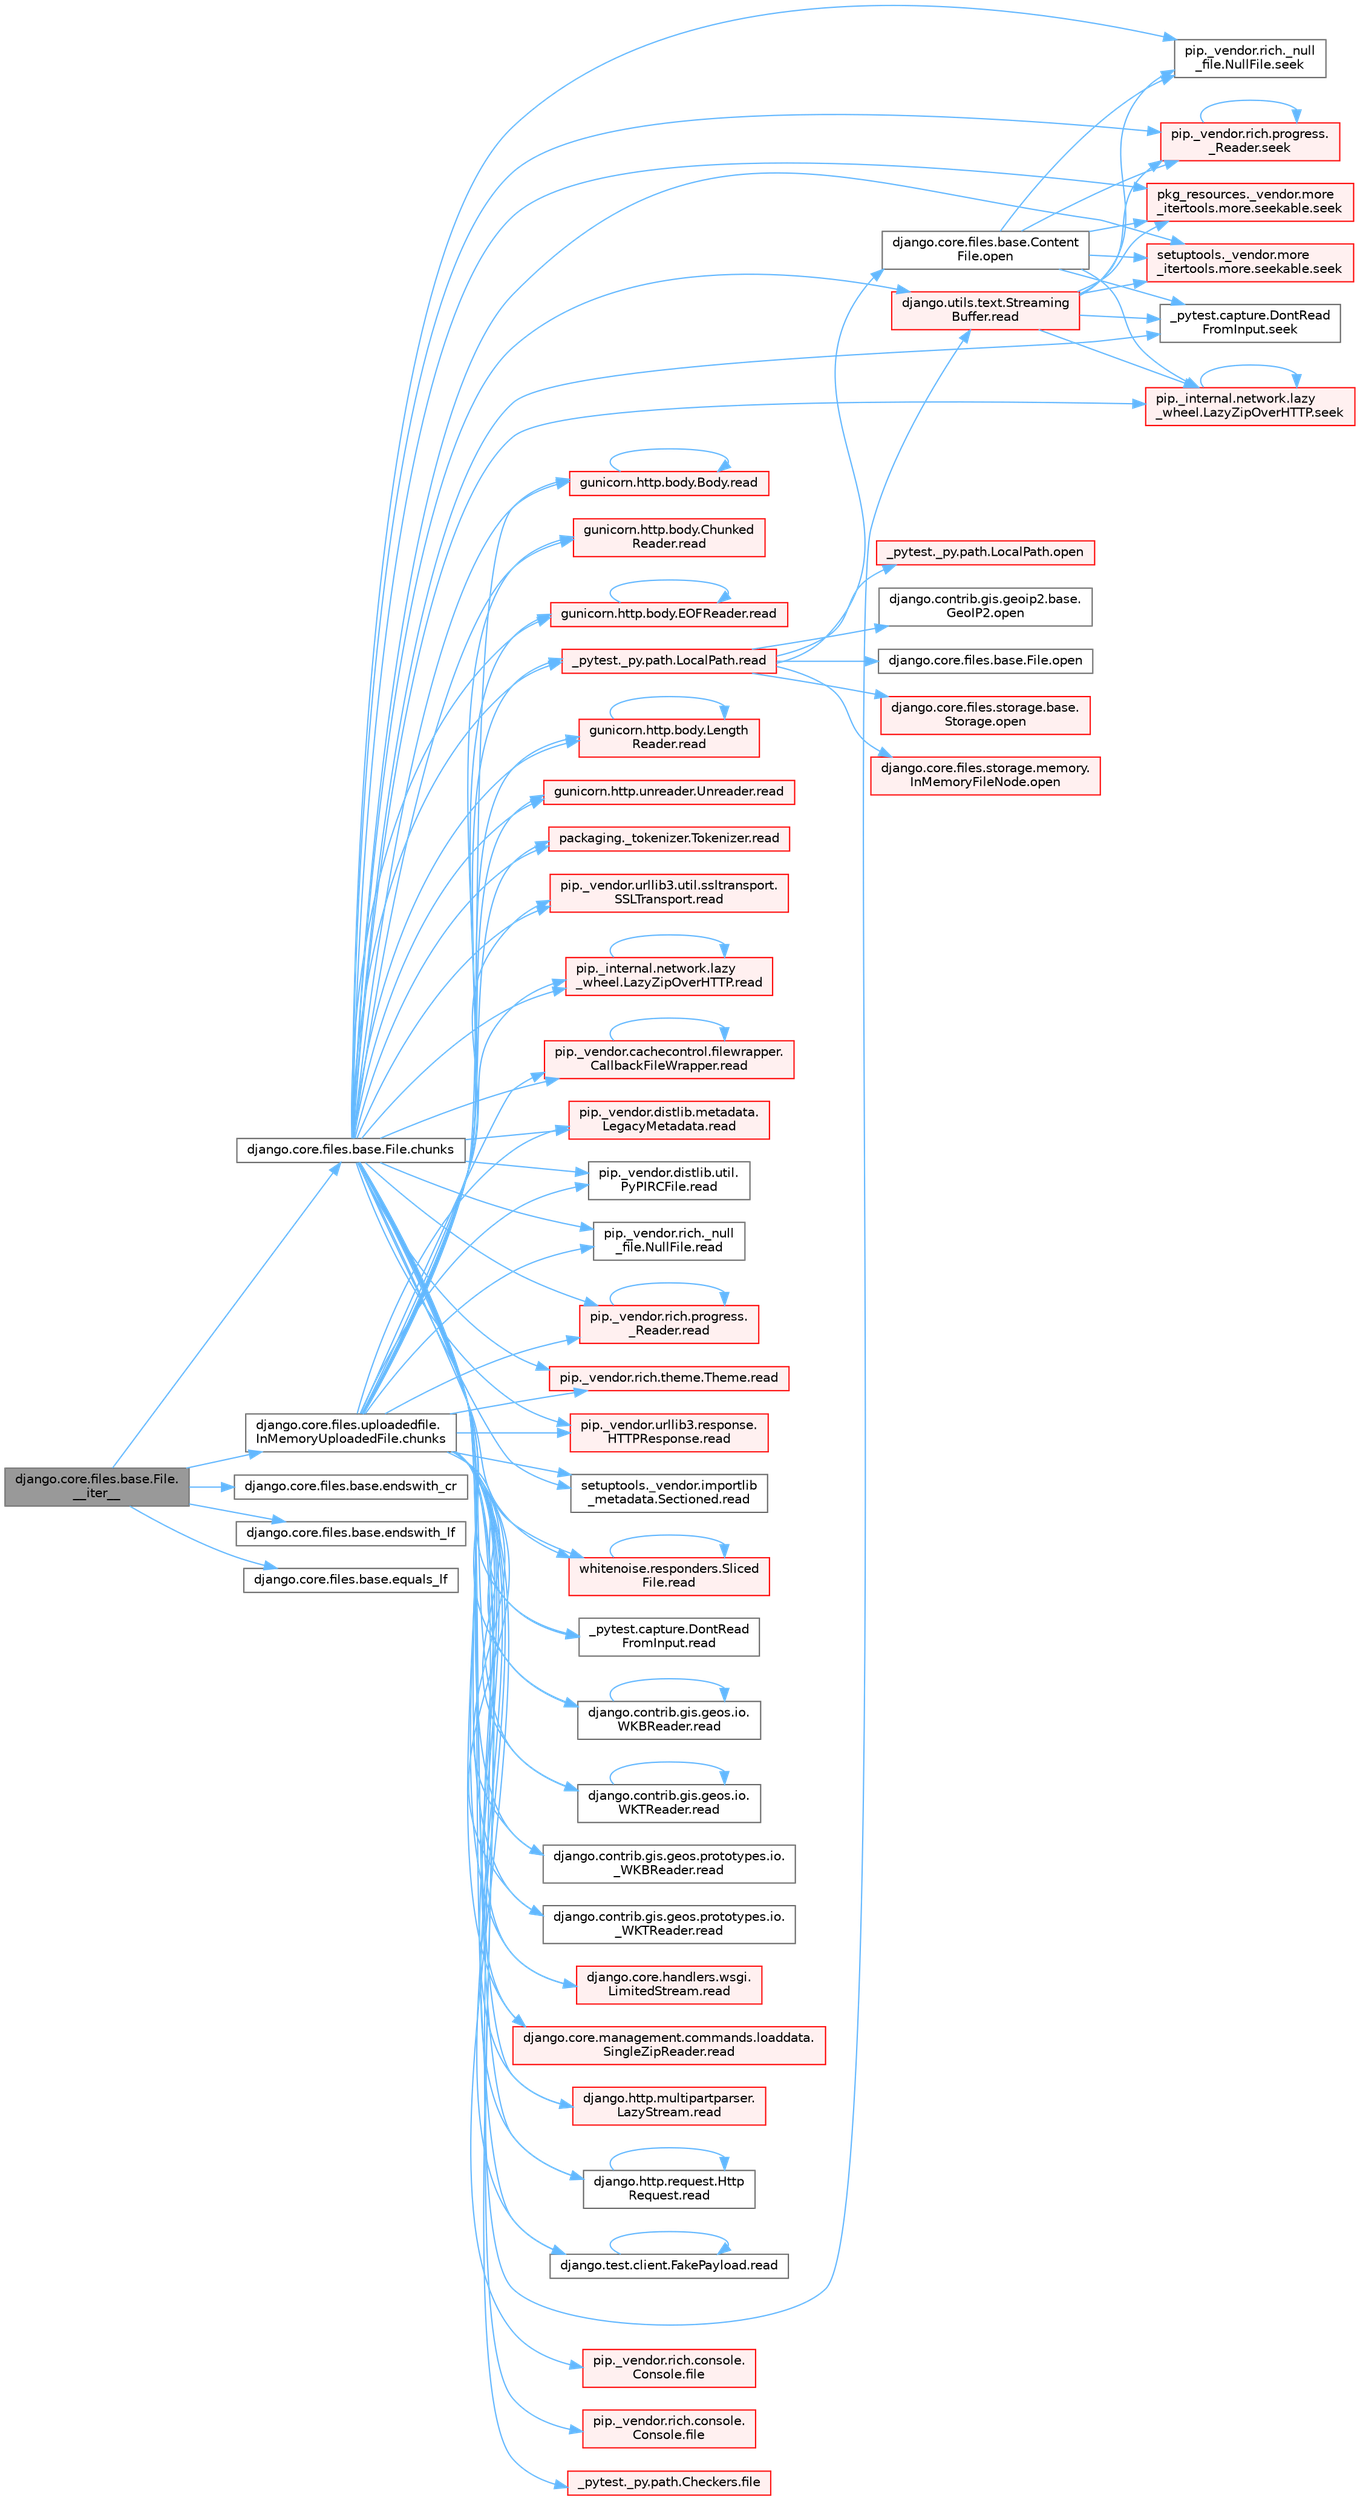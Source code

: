 digraph "django.core.files.base.File.__iter__"
{
 // LATEX_PDF_SIZE
  bgcolor="transparent";
  edge [fontname=Helvetica,fontsize=10,labelfontname=Helvetica,labelfontsize=10];
  node [fontname=Helvetica,fontsize=10,shape=box,height=0.2,width=0.4];
  rankdir="LR";
  Node1 [id="Node000001",label="django.core.files.base.File.\l__iter__",height=0.2,width=0.4,color="gray40", fillcolor="grey60", style="filled", fontcolor="black",tooltip=" "];
  Node1 -> Node2 [id="edge1_Node000001_Node000002",color="steelblue1",style="solid",tooltip=" "];
  Node2 [id="Node000002",label="django.core.files.base.File.chunks",height=0.2,width=0.4,color="grey40", fillcolor="white", style="filled",URL="$classdjango_1_1core_1_1files_1_1base_1_1_file.html#ad17ccdad55ee2a18e7b9e3911ee8ebcb",tooltip=" "];
  Node2 -> Node3 [id="edge2_Node000002_Node000003",color="steelblue1",style="solid",tooltip=" "];
  Node3 [id="Node000003",label="_pytest._py.path.LocalPath.read",height=0.2,width=0.4,color="red", fillcolor="#FFF0F0", style="filled",URL="$class__pytest_1_1__py_1_1path_1_1_local_path.html#a8640b65f715ce8a258379deb78a68fd8",tooltip=" "];
  Node3 -> Node4 [id="edge3_Node000003_Node000004",color="steelblue1",style="solid",tooltip=" "];
  Node4 [id="Node000004",label="_pytest._py.path.LocalPath.open",height=0.2,width=0.4,color="red", fillcolor="#FFF0F0", style="filled",URL="$class__pytest_1_1__py_1_1path_1_1_local_path.html#ac72dbda993b11dc52a738bfc6267dda0",tooltip=" "];
  Node3 -> Node301 [id="edge4_Node000003_Node000301",color="steelblue1",style="solid",tooltip=" "];
  Node301 [id="Node000301",label="django.contrib.gis.geoip2.base.\lGeoIP2.open",height=0.2,width=0.4,color="grey40", fillcolor="white", style="filled",URL="$classdjango_1_1contrib_1_1gis_1_1geoip2_1_1base_1_1_geo_i_p2.html#a39b20c40f1d3f4e4a37f9a4b8cd40e4d",tooltip=" "];
  Node3 -> Node302 [id="edge5_Node000003_Node000302",color="steelblue1",style="solid",tooltip=" "];
  Node302 [id="Node000302",label="django.core.files.base.Content\lFile.open",height=0.2,width=0.4,color="grey40", fillcolor="white", style="filled",URL="$classdjango_1_1core_1_1files_1_1base_1_1_content_file.html#a2d9c2fb349c078834c401c23b3b10250",tooltip=" "];
  Node302 -> Node83 [id="edge6_Node000302_Node000083",color="steelblue1",style="solid",tooltip=" "];
  Node83 [id="Node000083",label="_pytest.capture.DontRead\lFromInput.seek",height=0.2,width=0.4,color="grey40", fillcolor="white", style="filled",URL="$class__pytest_1_1capture_1_1_dont_read_from_input.html#ad64c2c2ee226dfd47d613334303ea339",tooltip=" "];
  Node302 -> Node84 [id="edge7_Node000302_Node000084",color="steelblue1",style="solid",tooltip=" "];
  Node84 [id="Node000084",label="pip._internal.network.lazy\l_wheel.LazyZipOverHTTP.seek",height=0.2,width=0.4,color="red", fillcolor="#FFF0F0", style="filled",URL="$classpip_1_1__internal_1_1network_1_1lazy__wheel_1_1_lazy_zip_over_h_t_t_p.html#ada98bb65dd121f36ea9da51a44a9e22f",tooltip=" "];
  Node84 -> Node84 [id="edge8_Node000084_Node000084",color="steelblue1",style="solid",tooltip=" "];
  Node302 -> Node85 [id="edge9_Node000302_Node000085",color="steelblue1",style="solid",tooltip=" "];
  Node85 [id="Node000085",label="pip._vendor.rich._null\l_file.NullFile.seek",height=0.2,width=0.4,color="grey40", fillcolor="white", style="filled",URL="$classpip_1_1__vendor_1_1rich_1_1__null__file_1_1_null_file.html#aba95a7be77f8ed1d9abc7643996bf6b0",tooltip=" "];
  Node302 -> Node86 [id="edge10_Node000302_Node000086",color="steelblue1",style="solid",tooltip=" "];
  Node86 [id="Node000086",label="pip._vendor.rich.progress.\l_Reader.seek",height=0.2,width=0.4,color="red", fillcolor="#FFF0F0", style="filled",URL="$classpip_1_1__vendor_1_1rich_1_1progress_1_1___reader.html#a8577bcef22b050ec6d7b7cb2ce1b9053",tooltip=" "];
  Node86 -> Node86 [id="edge11_Node000086_Node000086",color="steelblue1",style="solid",tooltip=" "];
  Node302 -> Node303 [id="edge12_Node000302_Node000303",color="steelblue1",style="solid",tooltip=" "];
  Node303 [id="Node000303",label="pkg_resources._vendor.more\l_itertools.more.seekable.seek",height=0.2,width=0.4,color="red", fillcolor="#FFF0F0", style="filled",URL="$classpkg__resources_1_1__vendor_1_1more__itertools_1_1more_1_1seekable.html#a43fb97405b207943d88386dbde476ab8",tooltip=" "];
  Node302 -> Node306 [id="edge13_Node000302_Node000306",color="steelblue1",style="solid",tooltip=" "];
  Node306 [id="Node000306",label="setuptools._vendor.more\l_itertools.more.seekable.seek",height=0.2,width=0.4,color="red", fillcolor="#FFF0F0", style="filled",URL="$classsetuptools_1_1__vendor_1_1more__itertools_1_1more_1_1seekable.html#a0b97c973a001206b613aceec779eae34",tooltip=" "];
  Node3 -> Node307 [id="edge14_Node000003_Node000307",color="steelblue1",style="solid",tooltip=" "];
  Node307 [id="Node000307",label="django.core.files.base.File.open",height=0.2,width=0.4,color="grey40", fillcolor="white", style="filled",URL="$classdjango_1_1core_1_1files_1_1base_1_1_file.html#a77453efc21bb631b97bff9f6aff27eb1",tooltip=" "];
  Node3 -> Node308 [id="edge15_Node000003_Node000308",color="steelblue1",style="solid",tooltip=" "];
  Node308 [id="Node000308",label="django.core.files.storage.base.\lStorage.open",height=0.2,width=0.4,color="red", fillcolor="#FFF0F0", style="filled",URL="$classdjango_1_1core_1_1files_1_1storage_1_1base_1_1_storage.html#a83f5a2f19c0564c4a1732f88b32c4b49",tooltip=" "];
  Node3 -> Node439 [id="edge16_Node000003_Node000439",color="steelblue1",style="solid",tooltip=" "];
  Node439 [id="Node000439",label="django.core.files.storage.memory.\lInMemoryFileNode.open",height=0.2,width=0.4,color="red", fillcolor="#FFF0F0", style="filled",URL="$classdjango_1_1core_1_1files_1_1storage_1_1memory_1_1_in_memory_file_node.html#a5c6b58cc9c725338da58591f6c689798",tooltip=" "];
  Node2 -> Node27 [id="edge17_Node000002_Node000027",color="steelblue1",style="solid",tooltip=" "];
  Node27 [id="Node000027",label="_pytest.capture.DontRead\lFromInput.read",height=0.2,width=0.4,color="grey40", fillcolor="white", style="filled",URL="$class__pytest_1_1capture_1_1_dont_read_from_input.html#abe84d6d5626bed2fa4f52408d2b95d3f",tooltip=" "];
  Node2 -> Node28 [id="edge18_Node000002_Node000028",color="steelblue1",style="solid",tooltip=" "];
  Node28 [id="Node000028",label="django.contrib.gis.geos.io.\lWKBReader.read",height=0.2,width=0.4,color="grey40", fillcolor="white", style="filled",URL="$classdjango_1_1contrib_1_1gis_1_1geos_1_1io_1_1_w_k_b_reader.html#a690153c2f609f20814011beceded4ce6",tooltip=" "];
  Node28 -> Node28 [id="edge19_Node000028_Node000028",color="steelblue1",style="solid",tooltip=" "];
  Node2 -> Node29 [id="edge20_Node000002_Node000029",color="steelblue1",style="solid",tooltip=" "];
  Node29 [id="Node000029",label="django.contrib.gis.geos.io.\lWKTReader.read",height=0.2,width=0.4,color="grey40", fillcolor="white", style="filled",URL="$classdjango_1_1contrib_1_1gis_1_1geos_1_1io_1_1_w_k_t_reader.html#af8cdf42c9388b4ca18b86af2cd174dd0",tooltip=" "];
  Node29 -> Node29 [id="edge21_Node000029_Node000029",color="steelblue1",style="solid",tooltip=" "];
  Node2 -> Node30 [id="edge22_Node000002_Node000030",color="steelblue1",style="solid",tooltip=" "];
  Node30 [id="Node000030",label="django.contrib.gis.geos.prototypes.io.\l_WKBReader.read",height=0.2,width=0.4,color="grey40", fillcolor="white", style="filled",URL="$classdjango_1_1contrib_1_1gis_1_1geos_1_1prototypes_1_1io_1_1___w_k_b_reader.html#a71e78ed5a74b998533ef3801723a5827",tooltip=" "];
  Node2 -> Node31 [id="edge23_Node000002_Node000031",color="steelblue1",style="solid",tooltip=" "];
  Node31 [id="Node000031",label="django.contrib.gis.geos.prototypes.io.\l_WKTReader.read",height=0.2,width=0.4,color="grey40", fillcolor="white", style="filled",URL="$classdjango_1_1contrib_1_1gis_1_1geos_1_1prototypes_1_1io_1_1___w_k_t_reader.html#a97b2007978d99bec56d1bbf4091dd46a",tooltip=" "];
  Node2 -> Node32 [id="edge24_Node000002_Node000032",color="steelblue1",style="solid",tooltip=" "];
  Node32 [id="Node000032",label="django.core.handlers.wsgi.\lLimitedStream.read",height=0.2,width=0.4,color="red", fillcolor="#FFF0F0", style="filled",URL="$classdjango_1_1core_1_1handlers_1_1wsgi_1_1_limited_stream.html#a01766186550a2bafd2a0c0cac1117797",tooltip=" "];
  Node2 -> Node37 [id="edge25_Node000002_Node000037",color="steelblue1",style="solid",tooltip=" "];
  Node37 [id="Node000037",label="django.core.management.commands.loaddata.\lSingleZipReader.read",height=0.2,width=0.4,color="red", fillcolor="#FFF0F0", style="filled",URL="$classdjango_1_1core_1_1management_1_1commands_1_1loaddata_1_1_single_zip_reader.html#a6c6512afb638e535f6d9973329238ec1",tooltip=" "];
  Node2 -> Node42 [id="edge26_Node000002_Node000042",color="steelblue1",style="solid",tooltip=" "];
  Node42 [id="Node000042",label="django.http.multipartparser.\lLazyStream.read",height=0.2,width=0.4,color="red", fillcolor="#FFF0F0", style="filled",URL="$classdjango_1_1http_1_1multipartparser_1_1_lazy_stream.html#af5553676fbef507453fe16dbce30f2d6",tooltip=" "];
  Node2 -> Node45 [id="edge27_Node000002_Node000045",color="steelblue1",style="solid",tooltip=" "];
  Node45 [id="Node000045",label="django.http.request.Http\lRequest.read",height=0.2,width=0.4,color="grey40", fillcolor="white", style="filled",URL="$classdjango_1_1http_1_1request_1_1_http_request.html#a7b5205e754042f5dc1400c5f6884da05",tooltip=" "];
  Node45 -> Node45 [id="edge28_Node000045_Node000045",color="steelblue1",style="solid",tooltip=" "];
  Node2 -> Node46 [id="edge29_Node000002_Node000046",color="steelblue1",style="solid",tooltip=" "];
  Node46 [id="Node000046",label="django.test.client.FakePayload.read",height=0.2,width=0.4,color="grey40", fillcolor="white", style="filled",URL="$classdjango_1_1test_1_1client_1_1_fake_payload.html#a4968728a37f7ecfa436f7156923f32fc",tooltip=" "];
  Node46 -> Node46 [id="edge30_Node000046_Node000046",color="steelblue1",style="solid",tooltip=" "];
  Node2 -> Node47 [id="edge31_Node000002_Node000047",color="steelblue1",style="solid",tooltip=" "];
  Node47 [id="Node000047",label="django.utils.text.Streaming\lBuffer.read",height=0.2,width=0.4,color="red", fillcolor="#FFF0F0", style="filled",URL="$classdjango_1_1utils_1_1text_1_1_streaming_buffer.html#a0d8c76cbb45b290915e65a79dabe0d7b",tooltip=" "];
  Node47 -> Node83 [id="edge32_Node000047_Node000083",color="steelblue1",style="solid",tooltip=" "];
  Node47 -> Node84 [id="edge33_Node000047_Node000084",color="steelblue1",style="solid",tooltip=" "];
  Node47 -> Node85 [id="edge34_Node000047_Node000085",color="steelblue1",style="solid",tooltip=" "];
  Node47 -> Node86 [id="edge35_Node000047_Node000086",color="steelblue1",style="solid",tooltip=" "];
  Node47 -> Node303 [id="edge36_Node000047_Node000303",color="steelblue1",style="solid",tooltip=" "];
  Node47 -> Node306 [id="edge37_Node000047_Node000306",color="steelblue1",style="solid",tooltip=" "];
  Node2 -> Node508 [id="edge38_Node000002_Node000508",color="steelblue1",style="solid",tooltip=" "];
  Node508 [id="Node000508",label="gunicorn.http.body.Body.read",height=0.2,width=0.4,color="red", fillcolor="#FFF0F0", style="filled",URL="$classgunicorn_1_1http_1_1body_1_1_body.html#a26fa33ab9da80d4da60638f902d8bbd8",tooltip=" "];
  Node508 -> Node508 [id="edge39_Node000508_Node000508",color="steelblue1",style="solid",tooltip=" "];
  Node2 -> Node511 [id="edge40_Node000002_Node000511",color="steelblue1",style="solid",tooltip=" "];
  Node511 [id="Node000511",label="gunicorn.http.body.Chunked\lReader.read",height=0.2,width=0.4,color="red", fillcolor="#FFF0F0", style="filled",URL="$classgunicorn_1_1http_1_1body_1_1_chunked_reader.html#aa291cdee58cf19e63d92914442ab2d7e",tooltip=" "];
  Node2 -> Node517 [id="edge41_Node000002_Node000517",color="steelblue1",style="solid",tooltip=" "];
  Node517 [id="Node000517",label="gunicorn.http.body.EOFReader.read",height=0.2,width=0.4,color="red", fillcolor="#FFF0F0", style="filled",URL="$classgunicorn_1_1http_1_1body_1_1_e_o_f_reader.html#a6ae0aab25c53911d59fcbb87c1dfa602",tooltip=" "];
  Node517 -> Node517 [id="edge42_Node000517_Node000517",color="steelblue1",style="solid",tooltip=" "];
  Node2 -> Node520 [id="edge43_Node000002_Node000520",color="steelblue1",style="solid",tooltip=" "];
  Node520 [id="Node000520",label="gunicorn.http.body.Length\lReader.read",height=0.2,width=0.4,color="red", fillcolor="#FFF0F0", style="filled",URL="$classgunicorn_1_1http_1_1body_1_1_length_reader.html#a78c9415492b01b7b1553a481fe9aef7e",tooltip=" "];
  Node520 -> Node520 [id="edge44_Node000520_Node000520",color="steelblue1",style="solid",tooltip=" "];
  Node2 -> Node522 [id="edge45_Node000002_Node000522",color="steelblue1",style="solid",tooltip=" "];
  Node522 [id="Node000522",label="gunicorn.http.unreader.Unreader.read",height=0.2,width=0.4,color="red", fillcolor="#FFF0F0", style="filled",URL="$classgunicorn_1_1http_1_1unreader_1_1_unreader.html#a4d05a3b72ffb1dd09d3e4b3dd1d1e44c",tooltip=" "];
  Node2 -> Node4287 [id="edge46_Node000002_Node004287",color="steelblue1",style="solid",tooltip=" "];
  Node4287 [id="Node004287",label="packaging._tokenizer.Tokenizer.read",height=0.2,width=0.4,color="red", fillcolor="#FFF0F0", style="filled",URL="$classpackaging_1_1__tokenizer_1_1_tokenizer.html#a0338e1186dd1574082f047fdff9b3b2d",tooltip=" "];
  Node2 -> Node4288 [id="edge47_Node000002_Node004288",color="steelblue1",style="solid",tooltip=" "];
  Node4288 [id="Node004288",label="pip._internal.network.lazy\l_wheel.LazyZipOverHTTP.read",height=0.2,width=0.4,color="red", fillcolor="#FFF0F0", style="filled",URL="$classpip_1_1__internal_1_1network_1_1lazy__wheel_1_1_lazy_zip_over_h_t_t_p.html#adb8837e292941df2568b4de4082ecf19",tooltip=" "];
  Node4288 -> Node4288 [id="edge48_Node004288_Node004288",color="steelblue1",style="solid",tooltip=" "];
  Node2 -> Node4302 [id="edge49_Node000002_Node004302",color="steelblue1",style="solid",tooltip=" "];
  Node4302 [id="Node004302",label="pip._vendor.cachecontrol.filewrapper.\lCallbackFileWrapper.read",height=0.2,width=0.4,color="red", fillcolor="#FFF0F0", style="filled",URL="$classpip_1_1__vendor_1_1cachecontrol_1_1filewrapper_1_1_callback_file_wrapper.html#afceb112c071f7b24b9db274a61213b68",tooltip=" "];
  Node4302 -> Node4302 [id="edge50_Node004302_Node004302",color="steelblue1",style="solid",tooltip=" "];
  Node2 -> Node4304 [id="edge51_Node000002_Node004304",color="steelblue1",style="solid",tooltip=" "];
  Node4304 [id="Node004304",label="pip._vendor.distlib.metadata.\lLegacyMetadata.read",height=0.2,width=0.4,color="red", fillcolor="#FFF0F0", style="filled",URL="$classpip_1_1__vendor_1_1distlib_1_1metadata_1_1_legacy_metadata.html#a5473003d19554803bc6f7f4af863060f",tooltip=" "];
  Node2 -> Node4306 [id="edge52_Node000002_Node004306",color="steelblue1",style="solid",tooltip=" "];
  Node4306 [id="Node004306",label="pip._vendor.distlib.util.\lPyPIRCFile.read",height=0.2,width=0.4,color="grey40", fillcolor="white", style="filled",URL="$classpip_1_1__vendor_1_1distlib_1_1util_1_1_py_p_i_r_c_file.html#a9db831938fff0ca340efdb70381bc7b1",tooltip=" "];
  Node2 -> Node4307 [id="edge53_Node000002_Node004307",color="steelblue1",style="solid",tooltip=" "];
  Node4307 [id="Node004307",label="pip._vendor.rich._null\l_file.NullFile.read",height=0.2,width=0.4,color="grey40", fillcolor="white", style="filled",URL="$classpip_1_1__vendor_1_1rich_1_1__null__file_1_1_null_file.html#a34cd6b7fcb25c35b0edeb1a291403522",tooltip=" "];
  Node2 -> Node4308 [id="edge54_Node000002_Node004308",color="steelblue1",style="solid",tooltip=" "];
  Node4308 [id="Node004308",label="pip._vendor.rich.progress.\l_Reader.read",height=0.2,width=0.4,color="red", fillcolor="#FFF0F0", style="filled",URL="$classpip_1_1__vendor_1_1rich_1_1progress_1_1___reader.html#abc9a19c1ccc4057e665996a500814420",tooltip=" "];
  Node4308 -> Node4308 [id="edge55_Node004308_Node004308",color="steelblue1",style="solid",tooltip=" "];
  Node2 -> Node4309 [id="edge56_Node000002_Node004309",color="steelblue1",style="solid",tooltip=" "];
  Node4309 [id="Node004309",label="pip._vendor.rich.theme.Theme.read",height=0.2,width=0.4,color="red", fillcolor="#FFF0F0", style="filled",URL="$classpip_1_1__vendor_1_1rich_1_1theme_1_1_theme.html#af15902d143164bd9dace530822864b4f",tooltip=" "];
  Node2 -> Node4312 [id="edge57_Node000002_Node004312",color="steelblue1",style="solid",tooltip=" "];
  Node4312 [id="Node004312",label="pip._vendor.urllib3.response.\lHTTPResponse.read",height=0.2,width=0.4,color="red", fillcolor="#FFF0F0", style="filled",URL="$classpip_1_1__vendor_1_1urllib3_1_1response_1_1_h_t_t_p_response.html#af2e8ded2867c7f29976cbe251a10178f",tooltip=" "];
  Node2 -> Node4318 [id="edge58_Node000002_Node004318",color="steelblue1",style="solid",tooltip=" "];
  Node4318 [id="Node004318",label="pip._vendor.urllib3.util.ssltransport.\lSSLTransport.read",height=0.2,width=0.4,color="red", fillcolor="#FFF0F0", style="filled",URL="$classpip_1_1__vendor_1_1urllib3_1_1util_1_1ssltransport_1_1_s_s_l_transport.html#a3311c85a8b31a1b389bd7013abdf6fd3",tooltip=" "];
  Node2 -> Node4327 [id="edge59_Node000002_Node004327",color="steelblue1",style="solid",tooltip=" "];
  Node4327 [id="Node004327",label="setuptools._vendor.importlib\l_metadata.Sectioned.read",height=0.2,width=0.4,color="grey40", fillcolor="white", style="filled",URL="$classsetuptools_1_1__vendor_1_1importlib__metadata_1_1_sectioned.html#aee19f1f55f0052af789e28b91d52c5bb",tooltip=" "];
  Node2 -> Node4328 [id="edge60_Node000002_Node004328",color="steelblue1",style="solid",tooltip=" "];
  Node4328 [id="Node004328",label="whitenoise.responders.Sliced\lFile.read",height=0.2,width=0.4,color="red", fillcolor="#FFF0F0", style="filled",URL="$classwhitenoise_1_1responders_1_1_sliced_file.html#af949d31457d709043147db62165bfa8d",tooltip=" "];
  Node4328 -> Node4328 [id="edge61_Node004328_Node004328",color="steelblue1",style="solid",tooltip=" "];
  Node2 -> Node83 [id="edge62_Node000002_Node000083",color="steelblue1",style="solid",tooltip=" "];
  Node2 -> Node84 [id="edge63_Node000002_Node000084",color="steelblue1",style="solid",tooltip=" "];
  Node2 -> Node85 [id="edge64_Node000002_Node000085",color="steelblue1",style="solid",tooltip=" "];
  Node2 -> Node86 [id="edge65_Node000002_Node000086",color="steelblue1",style="solid",tooltip=" "];
  Node2 -> Node303 [id="edge66_Node000002_Node000303",color="steelblue1",style="solid",tooltip=" "];
  Node2 -> Node306 [id="edge67_Node000002_Node000306",color="steelblue1",style="solid",tooltip=" "];
  Node1 -> Node4527 [id="edge68_Node000001_Node004527",color="steelblue1",style="solid",tooltip=" "];
  Node4527 [id="Node004527",label="django.core.files.uploadedfile.\lInMemoryUploadedFile.chunks",height=0.2,width=0.4,color="grey40", fillcolor="white", style="filled",URL="$classdjango_1_1core_1_1files_1_1uploadedfile_1_1_in_memory_uploaded_file.html#adc0e015945bc5d33673ec1d0f2b73074",tooltip=" "];
  Node4527 -> Node291 [id="edge69_Node004527_Node000291",color="steelblue1",style="solid",tooltip=" "];
  Node291 [id="Node000291",label="_pytest._py.path.Checkers.file",height=0.2,width=0.4,color="red", fillcolor="#FFF0F0", style="filled",URL="$class__pytest_1_1__py_1_1path_1_1_checkers.html#a53705ca38cbf2fb29d34914af4b5003d",tooltip=" "];
  Node4527 -> Node293 [id="edge70_Node004527_Node000293",color="steelblue1",style="solid",tooltip=" "];
  Node293 [id="Node000293",label="pip._vendor.rich.console.\lConsole.file",height=0.2,width=0.4,color="red", fillcolor="#FFF0F0", style="filled",URL="$classpip_1_1__vendor_1_1rich_1_1console_1_1_console.html#af37c1c8bfe4a9b4dcd3b0ff2d14357bf",tooltip=" "];
  Node4527 -> Node294 [id="edge71_Node004527_Node000294",color="steelblue1",style="solid",tooltip=" "];
  Node294 [id="Node000294",label="pip._vendor.rich.console.\lConsole.file",height=0.2,width=0.4,color="red", fillcolor="#FFF0F0", style="filled",URL="$classpip_1_1__vendor_1_1rich_1_1console_1_1_console.html#aeea14249658b94049a5be89c15fd5bc1",tooltip=" "];
  Node4527 -> Node3 [id="edge72_Node004527_Node000003",color="steelblue1",style="solid",tooltip=" "];
  Node4527 -> Node27 [id="edge73_Node004527_Node000027",color="steelblue1",style="solid",tooltip=" "];
  Node4527 -> Node28 [id="edge74_Node004527_Node000028",color="steelblue1",style="solid",tooltip=" "];
  Node4527 -> Node29 [id="edge75_Node004527_Node000029",color="steelblue1",style="solid",tooltip=" "];
  Node4527 -> Node30 [id="edge76_Node004527_Node000030",color="steelblue1",style="solid",tooltip=" "];
  Node4527 -> Node31 [id="edge77_Node004527_Node000031",color="steelblue1",style="solid",tooltip=" "];
  Node4527 -> Node32 [id="edge78_Node004527_Node000032",color="steelblue1",style="solid",tooltip=" "];
  Node4527 -> Node37 [id="edge79_Node004527_Node000037",color="steelblue1",style="solid",tooltip=" "];
  Node4527 -> Node42 [id="edge80_Node004527_Node000042",color="steelblue1",style="solid",tooltip=" "];
  Node4527 -> Node45 [id="edge81_Node004527_Node000045",color="steelblue1",style="solid",tooltip=" "];
  Node4527 -> Node46 [id="edge82_Node004527_Node000046",color="steelblue1",style="solid",tooltip=" "];
  Node4527 -> Node47 [id="edge83_Node004527_Node000047",color="steelblue1",style="solid",tooltip=" "];
  Node4527 -> Node508 [id="edge84_Node004527_Node000508",color="steelblue1",style="solid",tooltip=" "];
  Node4527 -> Node511 [id="edge85_Node004527_Node000511",color="steelblue1",style="solid",tooltip=" "];
  Node4527 -> Node517 [id="edge86_Node004527_Node000517",color="steelblue1",style="solid",tooltip=" "];
  Node4527 -> Node520 [id="edge87_Node004527_Node000520",color="steelblue1",style="solid",tooltip=" "];
  Node4527 -> Node522 [id="edge88_Node004527_Node000522",color="steelblue1",style="solid",tooltip=" "];
  Node4527 -> Node4287 [id="edge89_Node004527_Node004287",color="steelblue1",style="solid",tooltip=" "];
  Node4527 -> Node4288 [id="edge90_Node004527_Node004288",color="steelblue1",style="solid",tooltip=" "];
  Node4527 -> Node4302 [id="edge91_Node004527_Node004302",color="steelblue1",style="solid",tooltip=" "];
  Node4527 -> Node4304 [id="edge92_Node004527_Node004304",color="steelblue1",style="solid",tooltip=" "];
  Node4527 -> Node4306 [id="edge93_Node004527_Node004306",color="steelblue1",style="solid",tooltip=" "];
  Node4527 -> Node4307 [id="edge94_Node004527_Node004307",color="steelblue1",style="solid",tooltip=" "];
  Node4527 -> Node4308 [id="edge95_Node004527_Node004308",color="steelblue1",style="solid",tooltip=" "];
  Node4527 -> Node4309 [id="edge96_Node004527_Node004309",color="steelblue1",style="solid",tooltip=" "];
  Node4527 -> Node4312 [id="edge97_Node004527_Node004312",color="steelblue1",style="solid",tooltip=" "];
  Node4527 -> Node4318 [id="edge98_Node004527_Node004318",color="steelblue1",style="solid",tooltip=" "];
  Node4527 -> Node4327 [id="edge99_Node004527_Node004327",color="steelblue1",style="solid",tooltip=" "];
  Node4527 -> Node4328 [id="edge100_Node004527_Node004328",color="steelblue1",style="solid",tooltip=" "];
  Node1 -> Node4528 [id="edge101_Node000001_Node004528",color="steelblue1",style="solid",tooltip=" "];
  Node4528 [id="Node004528",label="django.core.files.base.endswith_cr",height=0.2,width=0.4,color="grey40", fillcolor="white", style="filled",URL="$namespacedjango_1_1core_1_1files_1_1base.html#a29711422fdf1ee43e43f8c5db5045bc5",tooltip=" "];
  Node1 -> Node4529 [id="edge102_Node000001_Node004529",color="steelblue1",style="solid",tooltip=" "];
  Node4529 [id="Node004529",label="django.core.files.base.endswith_lf",height=0.2,width=0.4,color="grey40", fillcolor="white", style="filled",URL="$namespacedjango_1_1core_1_1files_1_1base.html#a07fc6d7a1ea6d9272ad5c667b11e6fa2",tooltip=" "];
  Node1 -> Node4530 [id="edge103_Node000001_Node004530",color="steelblue1",style="solid",tooltip=" "];
  Node4530 [id="Node004530",label="django.core.files.base.equals_lf",height=0.2,width=0.4,color="grey40", fillcolor="white", style="filled",URL="$namespacedjango_1_1core_1_1files_1_1base.html#a76b86dc5488a28e897635ab3fc752e3d",tooltip=" "];
}
